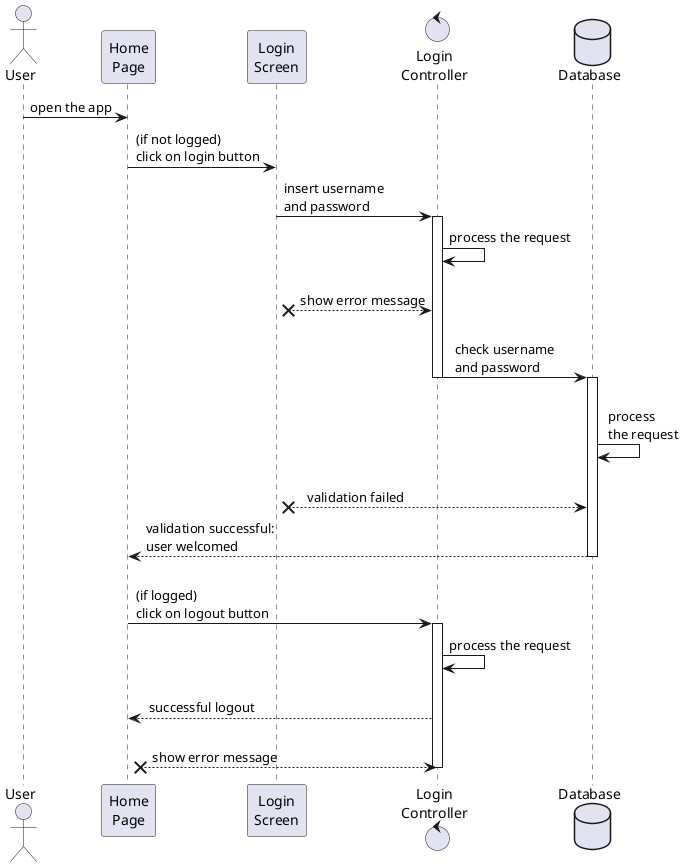 @startuml login-logout

actor User
participant "Home\nPage" as HomePage
participant "Login\nScreen" as LoginScreen
control "Login\nController" as LoginController
database Database

User -> HomePage : open the app
HomePage -> LoginScreen : (if not logged)\nclick on login button
LoginScreen -> LoginController : insert username \nand password

activate LoginController
LoginController -> LoginController: process the request
LoginScreen x-- LoginController: \n  show error message
LoginController -> Database : \n   check username\n   and password
deactivate LoginController


activate Database
Database -> Database: \n process\n the request
LoginScreen x-- Database: \n    validation failed 
HomePage <-- Database : validation successful:\nuser welcomed
deactivate Database

HomePage -> LoginController: \n(if logged)\nclick on logout button

activate LoginController
LoginController -> LoginController: process the request
HomePage <-- LoginController: \n successful logout
HomePage x-- LoginController: \n  show error message
deactivate LoginController

@enduml
